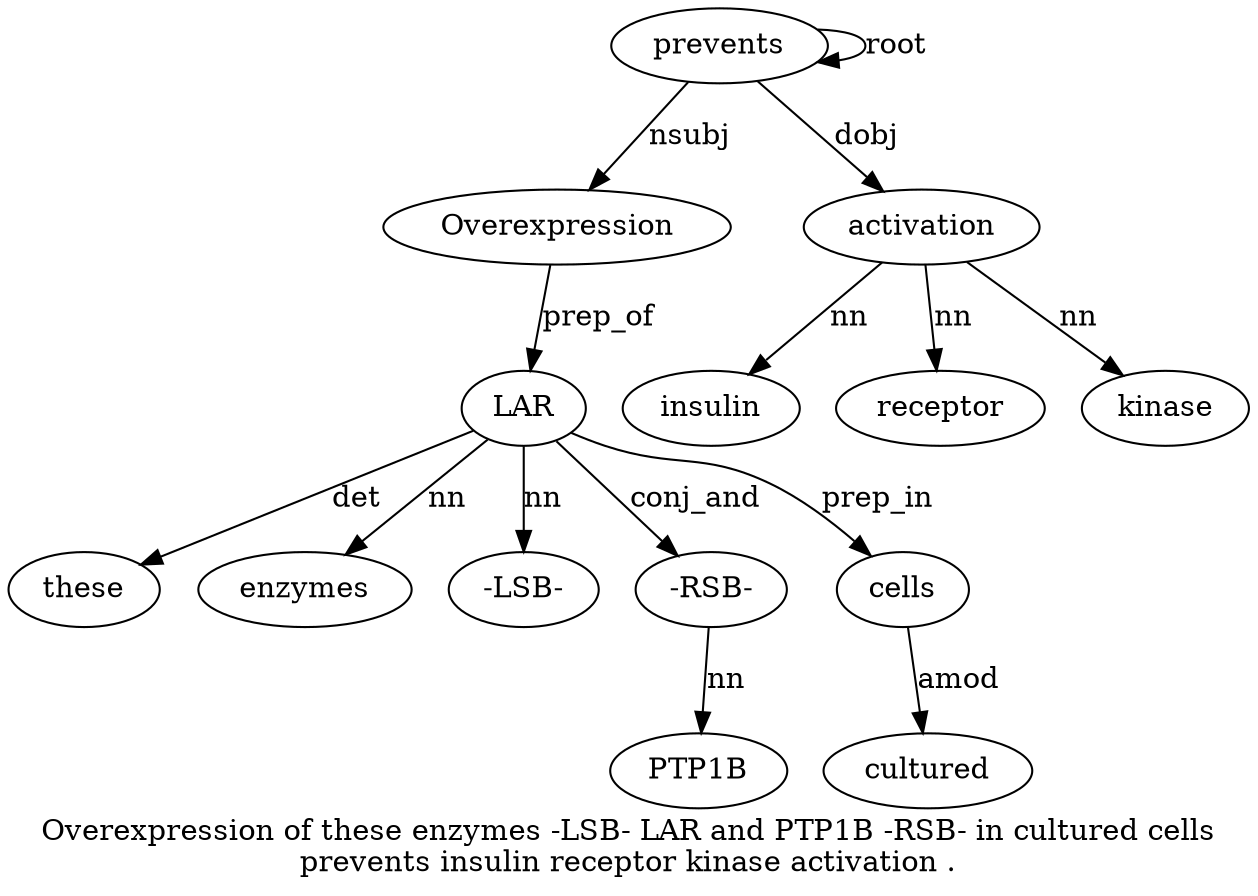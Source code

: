 digraph "Overexpression of these enzymes -LSB- LAR and PTP1B -RSB- in cultured cells prevents insulin receptor kinase activation ." {
label="Overexpression of these enzymes -LSB- LAR and PTP1B -RSB- in cultured cells
prevents insulin receptor kinase activation .";
prevents13 [style=filled, fillcolor=white, label=prevents];
Overexpression1 [style=filled, fillcolor=white, label=Overexpression];
prevents13 -> Overexpression1  [label=nsubj];
LAR6 [style=filled, fillcolor=white, label=LAR];
these3 [style=filled, fillcolor=white, label=these];
LAR6 -> these3  [label=det];
enzymes4 [style=filled, fillcolor=white, label=enzymes];
LAR6 -> enzymes4  [label=nn];
"-LSB-5" [style=filled, fillcolor=white, label="-LSB-"];
LAR6 -> "-LSB-5"  [label=nn];
Overexpression1 -> LAR6  [label=prep_of];
"-RSB-9" [style=filled, fillcolor=white, label="-RSB-"];
PTP1B8 [style=filled, fillcolor=white, label=PTP1B];
"-RSB-9" -> PTP1B8  [label=nn];
LAR6 -> "-RSB-9"  [label=conj_and];
cells12 [style=filled, fillcolor=white, label=cells];
cultured11 [style=filled, fillcolor=white, label=cultured];
cells12 -> cultured11  [label=amod];
LAR6 -> cells12  [label=prep_in];
prevents13 -> prevents13  [label=root];
activation17 [style=filled, fillcolor=white, label=activation];
insulin14 [style=filled, fillcolor=white, label=insulin];
activation17 -> insulin14  [label=nn];
receptor15 [style=filled, fillcolor=white, label=receptor];
activation17 -> receptor15  [label=nn];
kinase16 [style=filled, fillcolor=white, label=kinase];
activation17 -> kinase16  [label=nn];
prevents13 -> activation17  [label=dobj];
}
